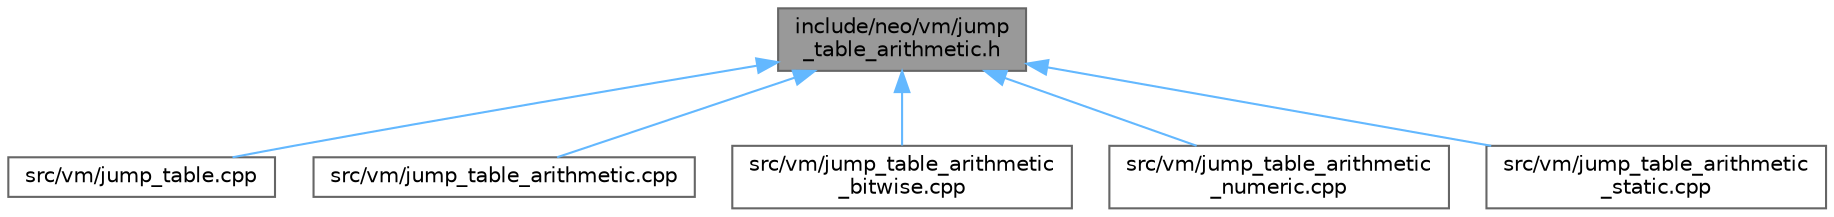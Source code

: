 digraph "include/neo/vm/jump_table_arithmetic.h"
{
 // LATEX_PDF_SIZE
  bgcolor="transparent";
  edge [fontname=Helvetica,fontsize=10,labelfontname=Helvetica,labelfontsize=10];
  node [fontname=Helvetica,fontsize=10,shape=box,height=0.2,width=0.4];
  Node1 [id="Node000001",label="include/neo/vm/jump\l_table_arithmetic.h",height=0.2,width=0.4,color="gray40", fillcolor="grey60", style="filled", fontcolor="black",tooltip=" "];
  Node1 -> Node2 [id="edge1_Node000001_Node000002",dir="back",color="steelblue1",style="solid",tooltip=" "];
  Node2 [id="Node000002",label="src/vm/jump_table.cpp",height=0.2,width=0.4,color="grey40", fillcolor="white", style="filled",URL="$jump__table_8cpp.html",tooltip=" "];
  Node1 -> Node3 [id="edge2_Node000001_Node000003",dir="back",color="steelblue1",style="solid",tooltip=" "];
  Node3 [id="Node000003",label="src/vm/jump_table_arithmetic.cpp",height=0.2,width=0.4,color="grey40", fillcolor="white", style="filled",URL="$jump__table__arithmetic_8cpp.html",tooltip=" "];
  Node1 -> Node4 [id="edge3_Node000001_Node000004",dir="back",color="steelblue1",style="solid",tooltip=" "];
  Node4 [id="Node000004",label="src/vm/jump_table_arithmetic\l_bitwise.cpp",height=0.2,width=0.4,color="grey40", fillcolor="white", style="filled",URL="$jump__table__arithmetic__bitwise_8cpp.html",tooltip=" "];
  Node1 -> Node5 [id="edge4_Node000001_Node000005",dir="back",color="steelblue1",style="solid",tooltip=" "];
  Node5 [id="Node000005",label="src/vm/jump_table_arithmetic\l_numeric.cpp",height=0.2,width=0.4,color="grey40", fillcolor="white", style="filled",URL="$jump__table__arithmetic__numeric_8cpp.html",tooltip=" "];
  Node1 -> Node6 [id="edge5_Node000001_Node000006",dir="back",color="steelblue1",style="solid",tooltip=" "];
  Node6 [id="Node000006",label="src/vm/jump_table_arithmetic\l_static.cpp",height=0.2,width=0.4,color="grey40", fillcolor="white", style="filled",URL="$jump__table__arithmetic__static_8cpp.html",tooltip=" "];
}
